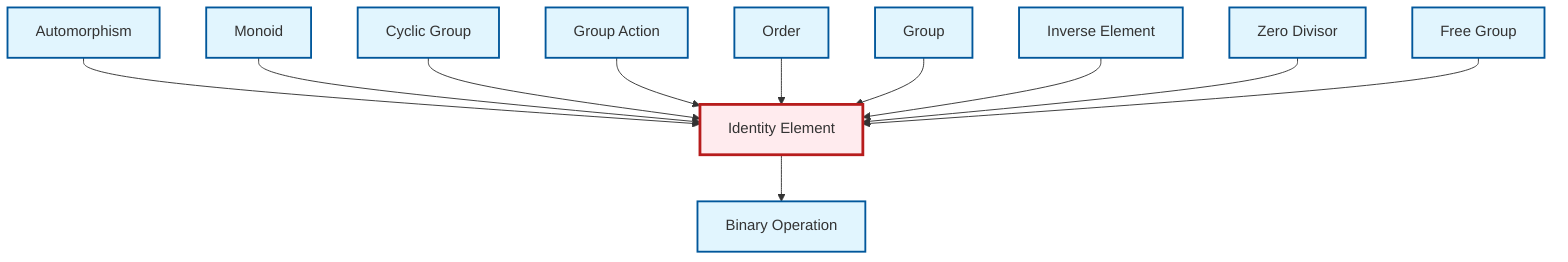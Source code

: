 graph TD
    classDef definition fill:#e1f5fe,stroke:#01579b,stroke-width:2px
    classDef theorem fill:#f3e5f5,stroke:#4a148c,stroke-width:2px
    classDef axiom fill:#fff3e0,stroke:#e65100,stroke-width:2px
    classDef example fill:#e8f5e9,stroke:#1b5e20,stroke-width:2px
    classDef current fill:#ffebee,stroke:#b71c1c,stroke-width:3px
    def-binary-operation["Binary Operation"]:::definition
    def-cyclic-group["Cyclic Group"]:::definition
    def-free-group["Free Group"]:::definition
    def-group["Group"]:::definition
    def-group-action["Group Action"]:::definition
    def-monoid["Monoid"]:::definition
    def-zero-divisor["Zero Divisor"]:::definition
    def-automorphism["Automorphism"]:::definition
    def-inverse-element["Inverse Element"]:::definition
    def-order["Order"]:::definition
    def-identity-element["Identity Element"]:::definition
    def-automorphism --> def-identity-element
    def-identity-element --> def-binary-operation
    def-monoid --> def-identity-element
    def-cyclic-group --> def-identity-element
    def-group-action --> def-identity-element
    def-order --> def-identity-element
    def-group --> def-identity-element
    def-inverse-element --> def-identity-element
    def-zero-divisor --> def-identity-element
    def-free-group --> def-identity-element
    class def-identity-element current